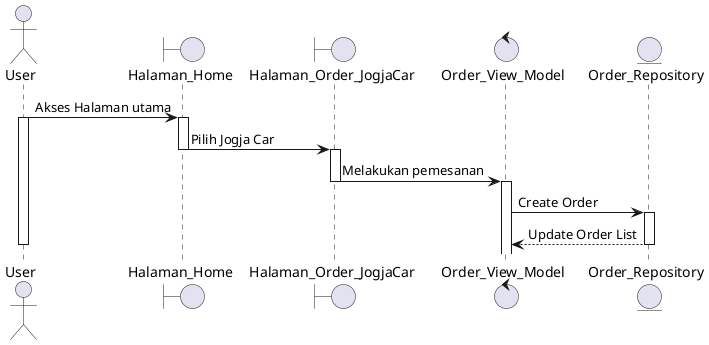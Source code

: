 @startuml Order Jogja Car Sequence Diagram
actor User as User
boundary Halaman_Home as Halaman_Home
boundary Halaman_Order_JogjaCar as Halaman_Order_JogjaCar
control Order_View_Model as Order_View_Model
entity Order_Repository as Order_Repository

User -> Halaman_Home: Akses Halaman utama
activate User
activate Halaman_Home

Halaman_Home -> Halaman_Order_JogjaCar : Pilih Jogja Car
deactivate Halaman_Home
activate Halaman_Order_JogjaCar

Halaman_Order_JogjaCar -> Order_View_Model : Melakukan pemesanan
deactivate Halaman_Order_JogjaCar
activate Order_View_Model

Order_View_Model -> Order_Repository: Create Order
activate Order_Repository

Order_View_Model <-- Order_Repository: Update Order List
deactivate Order_Repository
deactivate User

@enduml

